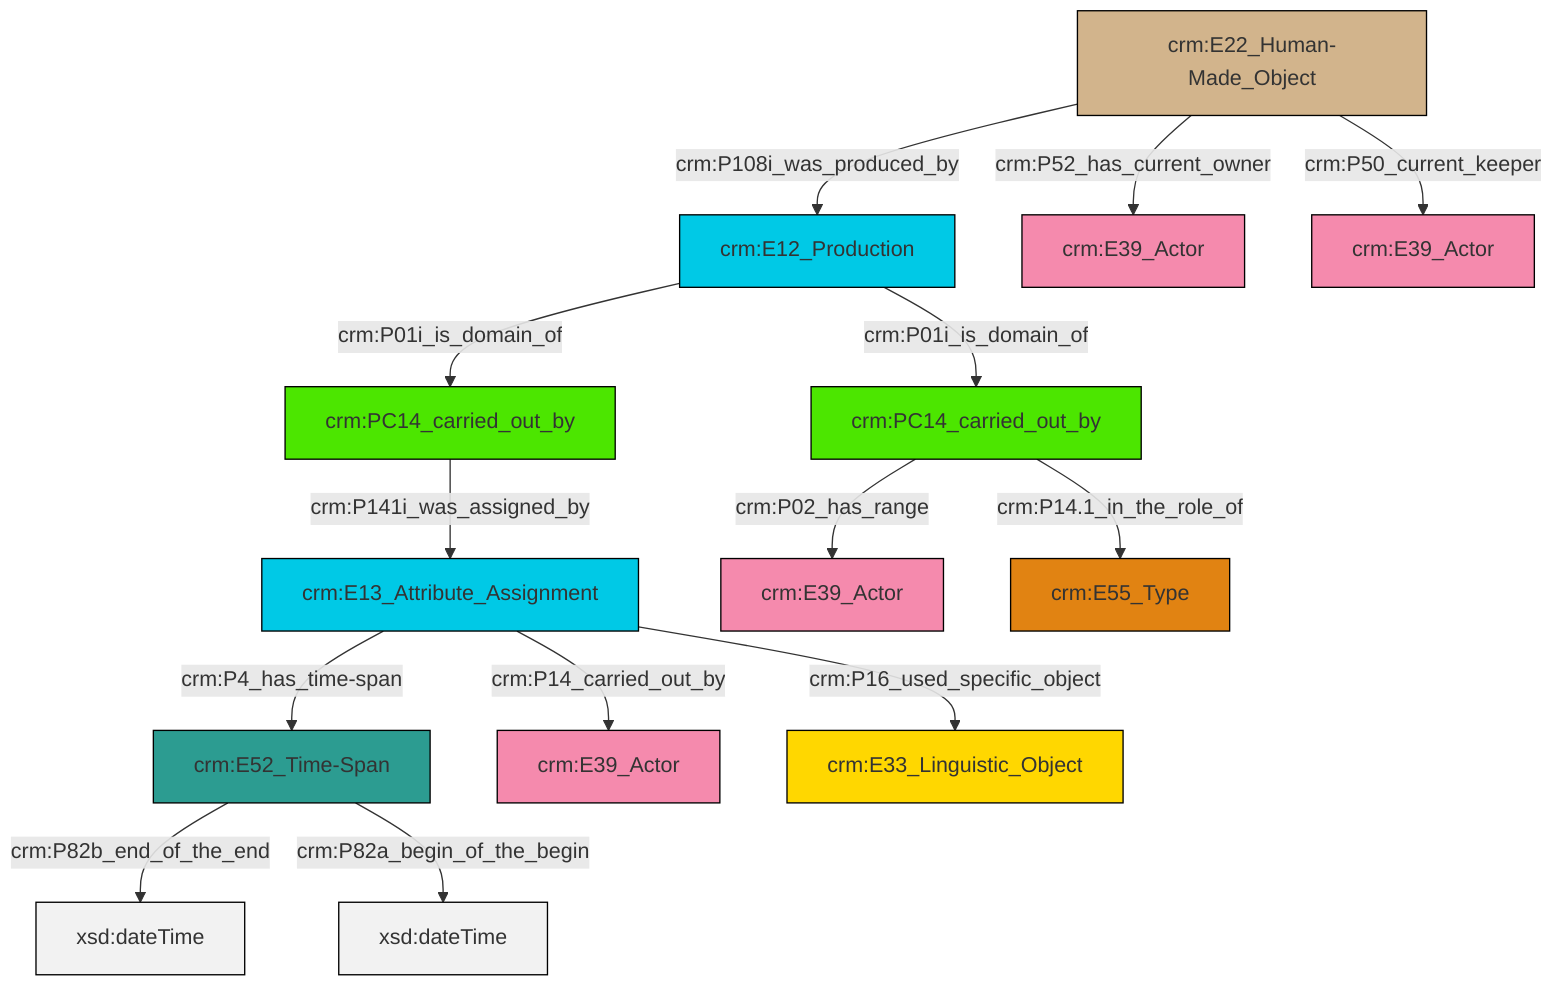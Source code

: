 graph TD
classDef Literal fill:#f2f2f2,stroke:#000000;
classDef CRM_Entity fill:#FFFFFF,stroke:#000000;
classDef Temporal_Entity fill:#00C9E6, stroke:#000000;
classDef Type fill:#E18312, stroke:#000000;
classDef Time-Span fill:#2C9C91, stroke:#000000;
classDef Appellation fill:#FFEB7F, stroke:#000000;
classDef Place fill:#008836, stroke:#000000;
classDef Persistent_Item fill:#B266B2, stroke:#000000;
classDef Conceptual_Object fill:#FFD700, stroke:#000000;
classDef Physical_Thing fill:#D2B48C, stroke:#000000;
classDef Actor fill:#f58aad, stroke:#000000;
classDef PC_Classes fill:#4ce600, stroke:#000000;
classDef Multi fill:#cccccc,stroke:#000000;

0["crm:E52_Time-Span"]:::Time-Span -->|crm:P82b_end_of_the_end| 1[xsd:dateTime]:::Literal
4["crm:E13_Attribute_Assignment"]:::Temporal_Entity -->|crm:P14_carried_out_by| 2["crm:E39_Actor"]:::Actor
5["crm:PC14_carried_out_by"]:::PC_Classes -->|crm:P02_has_range| 6["crm:E39_Actor"]:::Actor
7["crm:E12_Production"]:::Temporal_Entity -->|crm:P01i_is_domain_of| 8["crm:PC14_carried_out_by"]:::PC_Classes
4["crm:E13_Attribute_Assignment"]:::Temporal_Entity -->|crm:P4_has_time-span| 0["crm:E52_Time-Span"]:::Time-Span
8["crm:PC14_carried_out_by"]:::PC_Classes -->|crm:P141i_was_assigned_by| 4["crm:E13_Attribute_Assignment"]:::Temporal_Entity
5["crm:PC14_carried_out_by"]:::PC_Classes -->|crm:P14.1_in_the_role_of| 12["crm:E55_Type"]:::Type
4["crm:E13_Attribute_Assignment"]:::Temporal_Entity -->|crm:P16_used_specific_object| 13["crm:E33_Linguistic_Object"]:::Conceptual_Object
0["crm:E52_Time-Span"]:::Time-Span -->|crm:P82a_begin_of_the_begin| 14[xsd:dateTime]:::Literal
16["crm:E22_Human-Made_Object"]:::Physical_Thing -->|crm:P52_has_current_owner| 10["crm:E39_Actor"]:::Actor
16["crm:E22_Human-Made_Object"]:::Physical_Thing -->|crm:P108i_was_produced_by| 7["crm:E12_Production"]:::Temporal_Entity
16["crm:E22_Human-Made_Object"]:::Physical_Thing -->|crm:P50_current_keeper| 20["crm:E39_Actor"]:::Actor
7["crm:E12_Production"]:::Temporal_Entity -->|crm:P01i_is_domain_of| 5["crm:PC14_carried_out_by"]:::PC_Classes